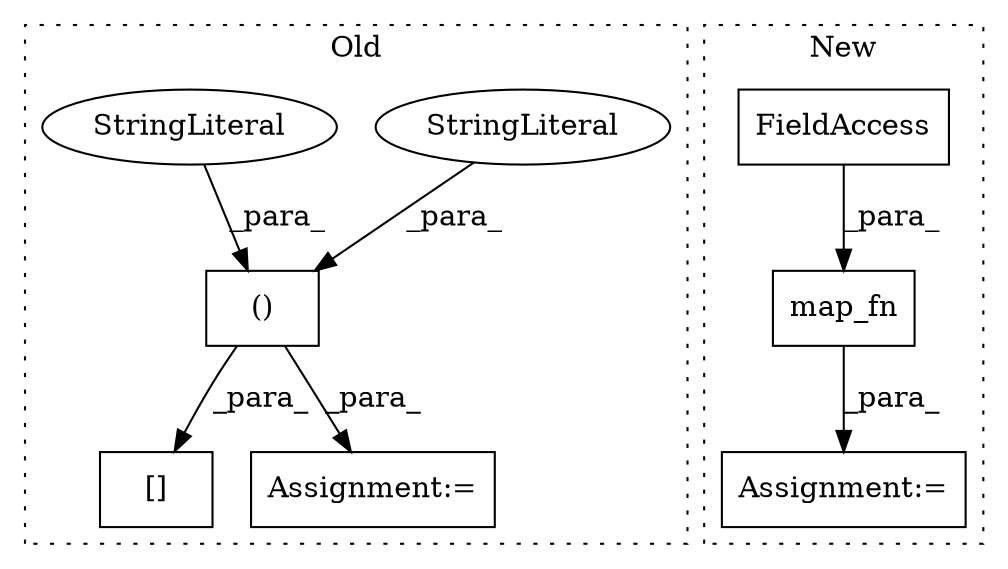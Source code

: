 digraph G {
subgraph cluster0 {
1 [label="[]" a="2" s="4820,4944" l="24,2" shape="box"];
5 [label="()" a="106" s="4844" l="100" shape="box"];
6 [label="StringLiteral" a="45" s="4928" l="16" shape="ellipse"];
7 [label="StringLiteral" a="45" s="4844" l="29" shape="ellipse"];
8 [label="Assignment:=" a="7" s="4796" l="1" shape="box"];
label = "Old";
style="dotted";
}
subgraph cluster1 {
2 [label="map_fn" a="32" s="5266,5345" l="7,1" shape="box"];
3 [label="Assignment:=" a="7" s="5254" l="1" shape="box"];
4 [label="FieldAccess" a="22" s="5327" l="18" shape="box"];
label = "New";
style="dotted";
}
2 -> 3 [label="_para_"];
4 -> 2 [label="_para_"];
5 -> 8 [label="_para_"];
5 -> 1 [label="_para_"];
6 -> 5 [label="_para_"];
7 -> 5 [label="_para_"];
}